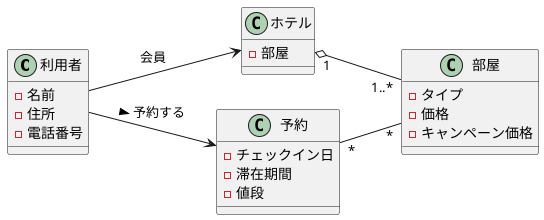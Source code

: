 @startuml
left to right direction
class 利用者{
- 名前
- 住所
- 電話番号
}
class ホテル{
- 部屋
}
class 部屋{
- タイプ
- 価格
- キャンペーン価格
}
class 予約{
- チェックイン日
- 滞在期間
- 値段
}
利用者-->ホテル:会員 
ホテル"1" o-down-"1..*"部屋
利用者-->予約:予約する >
予約 "*"-down-"*"部屋
@enduml